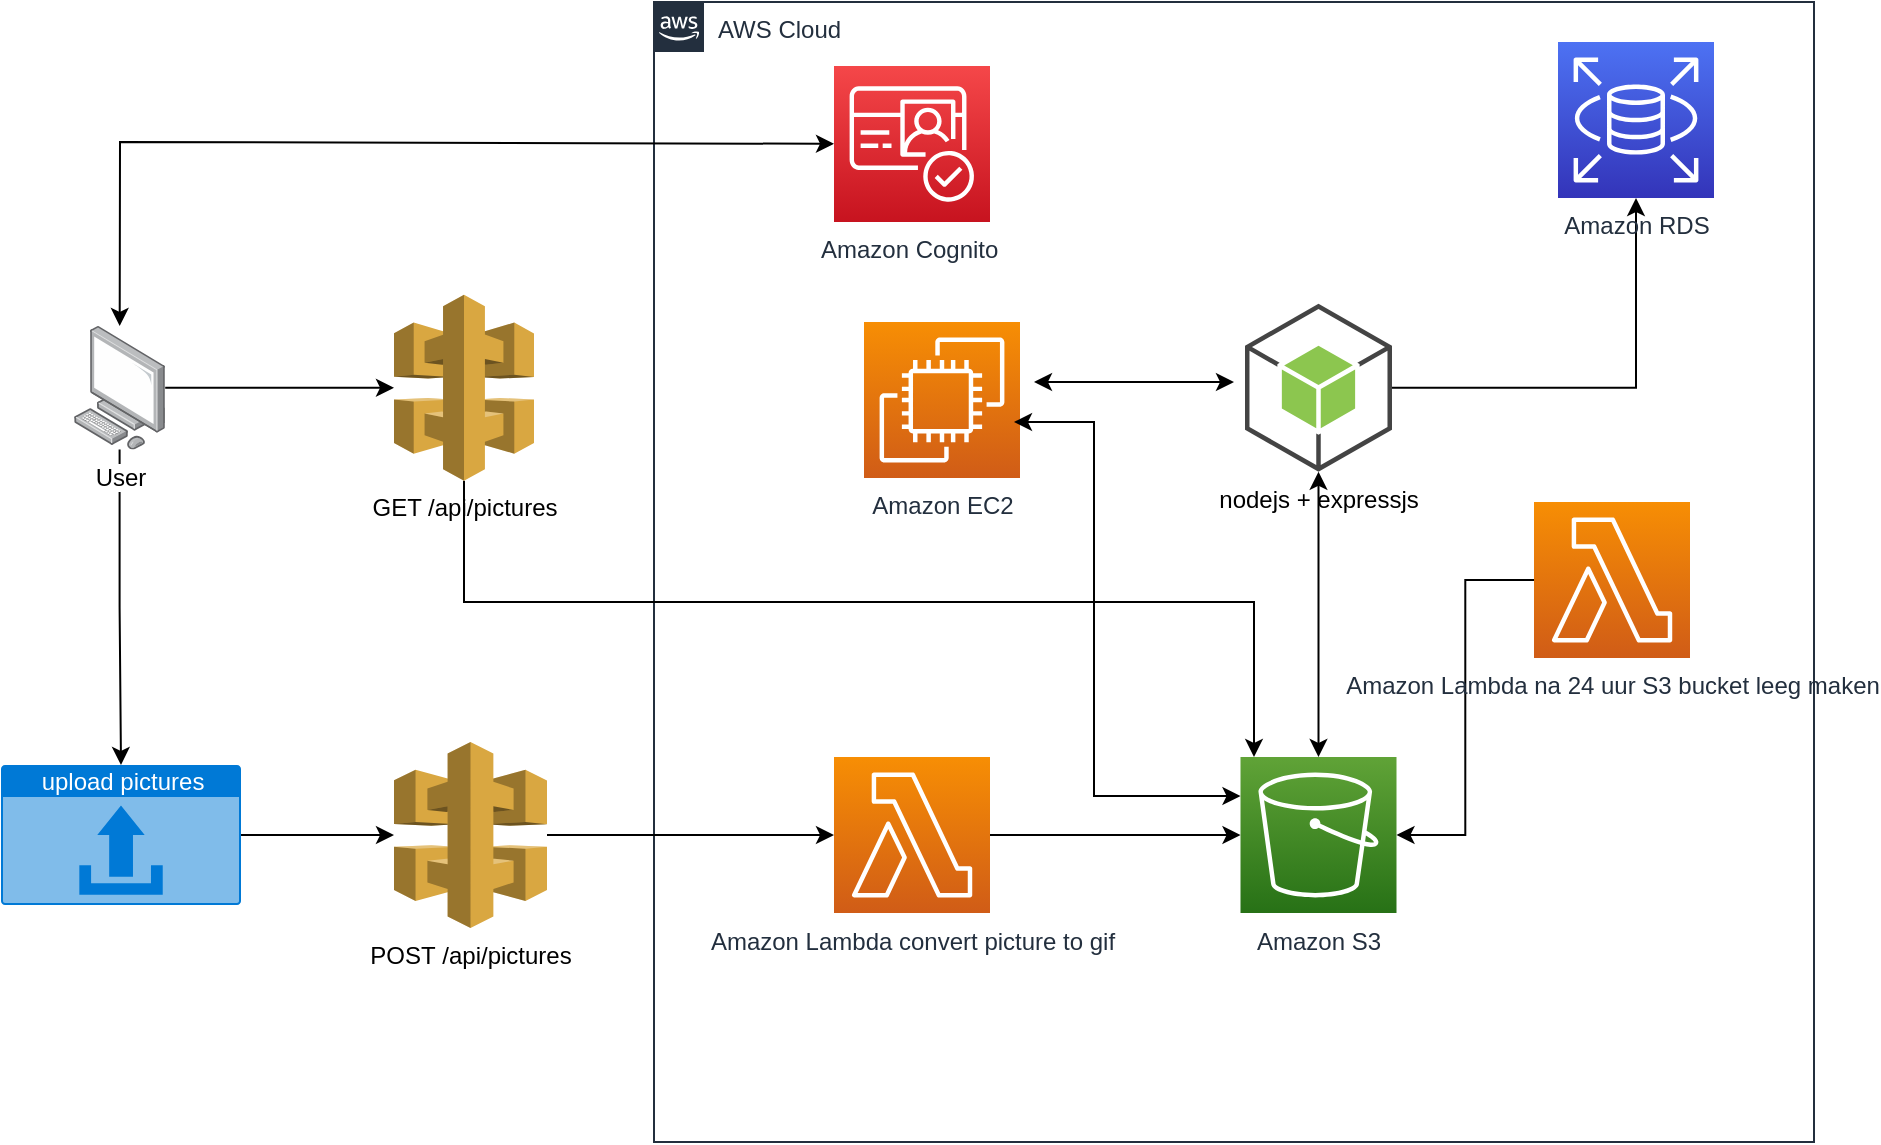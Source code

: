 <mxfile version="16.0.0" type="device"><diagram id="vkgTzdvRHM-VgYa8LJvY" name="Page-1"><mxGraphModel dx="1961" dy="1664" grid="1" gridSize="10" guides="1" tooltips="1" connect="1" arrows="1" fold="1" page="1" pageScale="1" pageWidth="850" pageHeight="1100" math="0" shadow="0"><root><mxCell id="0"/><mxCell id="1" parent="0"/><mxCell id="kHOjGcBMM5WDzZgTvbB5-20" style="edgeStyle=orthogonalEdgeStyle;rounded=0;orthogonalLoop=1;jettySize=auto;html=1;" parent="1" source="kHOjGcBMM5WDzZgTvbB5-1" target="kHOjGcBMM5WDzZgTvbB5-19" edge="1"><mxGeometry relative="1" as="geometry"/></mxCell><mxCell id="kHOjGcBMM5WDzZgTvbB5-37" style="edgeStyle=orthogonalEdgeStyle;rounded=0;orthogonalLoop=1;jettySize=auto;html=1;" parent="1" source="kHOjGcBMM5WDzZgTvbB5-1" target="kHOjGcBMM5WDzZgTvbB5-15" edge="1"><mxGeometry relative="1" as="geometry"/></mxCell><mxCell id="kHOjGcBMM5WDzZgTvbB5-1" value="User&lt;br&gt;" style="points=[];aspect=fixed;html=1;align=center;shadow=0;dashed=0;image;image=img/lib/allied_telesis/computer_and_terminals/Personal_Computer.svg;" parent="1" vertex="1"><mxGeometry x="30" y="52" width="45.6" height="61.8" as="geometry"/></mxCell><mxCell id="kHOjGcBMM5WDzZgTvbB5-13" value="AWS Cloud" style="points=[[0,0],[0.25,0],[0.5,0],[0.75,0],[1,0],[1,0.25],[1,0.5],[1,0.75],[1,1],[0.75,1],[0.5,1],[0.25,1],[0,1],[0,0.75],[0,0.5],[0,0.25]];outlineConnect=0;gradientColor=none;html=1;whiteSpace=wrap;fontSize=12;fontStyle=0;container=1;pointerEvents=0;collapsible=0;recursiveResize=0;shape=mxgraph.aws4.group;grIcon=mxgraph.aws4.group_aws_cloud_alt;strokeColor=#232F3E;fillColor=none;verticalAlign=top;align=left;spacingLeft=30;fontColor=#232F3E;dashed=0;" parent="1" vertex="1"><mxGeometry x="320" y="-110" width="580" height="570" as="geometry"/></mxCell><mxCell id="kHOjGcBMM5WDzZgTvbB5-2" value="Amazon Cognito&amp;nbsp;" style="sketch=0;points=[[0,0,0],[0.25,0,0],[0.5,0,0],[0.75,0,0],[1,0,0],[0,1,0],[0.25,1,0],[0.5,1,0],[0.75,1,0],[1,1,0],[0,0.25,0],[0,0.5,0],[0,0.75,0],[1,0.25,0],[1,0.5,0],[1,0.75,0]];outlineConnect=0;fontColor=#232F3E;gradientColor=#F54749;gradientDirection=north;fillColor=#C7131F;strokeColor=#ffffff;dashed=0;verticalLabelPosition=bottom;verticalAlign=top;align=center;html=1;fontSize=12;fontStyle=0;aspect=fixed;shape=mxgraph.aws4.resourceIcon;resIcon=mxgraph.aws4.cognito;" parent="kHOjGcBMM5WDzZgTvbB5-13" vertex="1"><mxGeometry x="90" y="32" width="78" height="78" as="geometry"/></mxCell><mxCell id="kHOjGcBMM5WDzZgTvbB5-23" value="Amazon EC2" style="sketch=0;points=[[0,0,0],[0.25,0,0],[0.5,0,0],[0.75,0,0],[1,0,0],[0,1,0],[0.25,1,0],[0.5,1,0],[0.75,1,0],[1,1,0],[0,0.25,0],[0,0.5,0],[0,0.75,0],[1,0.25,0],[1,0.5,0],[1,0.75,0]];outlineConnect=0;fontColor=#232F3E;gradientColor=#F78E04;gradientDirection=north;fillColor=#D05C17;strokeColor=#ffffff;dashed=0;verticalLabelPosition=bottom;verticalAlign=top;align=center;html=1;fontSize=12;fontStyle=0;aspect=fixed;shape=mxgraph.aws4.resourceIcon;resIcon=mxgraph.aws4.ec2;" parent="kHOjGcBMM5WDzZgTvbB5-13" vertex="1"><mxGeometry x="105" y="160" width="78" height="78" as="geometry"/></mxCell><mxCell id="Q_J_VC9gzmBuwLs7cAbh-2" style="edgeStyle=orthogonalEdgeStyle;rounded=0;orthogonalLoop=1;jettySize=auto;html=1;" edge="1" parent="kHOjGcBMM5WDzZgTvbB5-13" source="kHOjGcBMM5WDzZgTvbB5-27" target="kHOjGcBMM5WDzZgTvbB5-42"><mxGeometry relative="1" as="geometry"/></mxCell><mxCell id="kHOjGcBMM5WDzZgTvbB5-27" value="nodejs + expressjs&lt;br&gt;" style="outlineConnect=0;dashed=0;verticalLabelPosition=bottom;verticalAlign=top;align=center;html=1;shape=mxgraph.aws3.android;fillColor=#8CC64F;gradientColor=none;" parent="kHOjGcBMM5WDzZgTvbB5-13" vertex="1"><mxGeometry x="295.5" y="150.9" width="73.5" height="84" as="geometry"/></mxCell><mxCell id="kHOjGcBMM5WDzZgTvbB5-29" value="Amazon S3" style="sketch=0;points=[[0,0,0],[0.25,0,0],[0.5,0,0],[0.75,0,0],[1,0,0],[0,1,0],[0.25,1,0],[0.5,1,0],[0.75,1,0],[1,1,0],[0,0.25,0],[0,0.5,0],[0,0.75,0],[1,0.25,0],[1,0.5,0],[1,0.75,0]];outlineConnect=0;fontColor=#232F3E;gradientColor=#60A337;gradientDirection=north;fillColor=#277116;strokeColor=#ffffff;dashed=0;verticalLabelPosition=bottom;verticalAlign=top;align=center;html=1;fontSize=12;fontStyle=0;aspect=fixed;shape=mxgraph.aws4.resourceIcon;resIcon=mxgraph.aws4.s3;" parent="kHOjGcBMM5WDzZgTvbB5-13" vertex="1"><mxGeometry x="293.25" y="377.5" width="78" height="78" as="geometry"/></mxCell><mxCell id="kHOjGcBMM5WDzZgTvbB5-42" value="Amazon RDS" style="sketch=0;points=[[0,0,0],[0.25,0,0],[0.5,0,0],[0.75,0,0],[1,0,0],[0,1,0],[0.25,1,0],[0.5,1,0],[0.75,1,0],[1,1,0],[0,0.25,0],[0,0.5,0],[0,0.75,0],[1,0.25,0],[1,0.5,0],[1,0.75,0]];outlineConnect=0;fontColor=#232F3E;gradientColor=#4D72F3;gradientDirection=north;fillColor=#3334B9;strokeColor=#ffffff;dashed=0;verticalLabelPosition=bottom;verticalAlign=top;align=center;html=1;fontSize=12;fontStyle=0;aspect=fixed;shape=mxgraph.aws4.resourceIcon;resIcon=mxgraph.aws4.rds;" parent="kHOjGcBMM5WDzZgTvbB5-13" vertex="1"><mxGeometry x="452" y="20" width="78" height="78" as="geometry"/></mxCell><mxCell id="kHOjGcBMM5WDzZgTvbB5-65" style="edgeStyle=orthogonalEdgeStyle;rounded=0;orthogonalLoop=1;jettySize=auto;html=1;entryX=0;entryY=0.5;entryDx=0;entryDy=0;entryPerimeter=0;" parent="kHOjGcBMM5WDzZgTvbB5-13" source="kHOjGcBMM5WDzZgTvbB5-57" target="kHOjGcBMM5WDzZgTvbB5-29" edge="1"><mxGeometry relative="1" as="geometry"/></mxCell><mxCell id="kHOjGcBMM5WDzZgTvbB5-57" value="Amazon Lambda convert picture to gif" style="sketch=0;points=[[0,0,0],[0.25,0,0],[0.5,0,0],[0.75,0,0],[1,0,0],[0,1,0],[0.25,1,0],[0.5,1,0],[0.75,1,0],[1,1,0],[0,0.25,0],[0,0.5,0],[0,0.75,0],[1,0.25,0],[1,0.5,0],[1,0.75,0]];outlineConnect=0;fontColor=#232F3E;gradientColor=#F78E04;gradientDirection=north;fillColor=#D05C17;strokeColor=#ffffff;dashed=0;verticalLabelPosition=bottom;verticalAlign=top;align=center;html=1;fontSize=12;fontStyle=0;aspect=fixed;shape=mxgraph.aws4.resourceIcon;resIcon=mxgraph.aws4.lambda;" parent="kHOjGcBMM5WDzZgTvbB5-13" vertex="1"><mxGeometry x="90" y="377.5" width="78" height="78" as="geometry"/></mxCell><mxCell id="kHOjGcBMM5WDzZgTvbB5-81" value="" style="endArrow=classic;startArrow=classic;html=1;rounded=0;" parent="kHOjGcBMM5WDzZgTvbB5-13" edge="1"><mxGeometry width="50" height="50" relative="1" as="geometry"><mxPoint x="190" y="190" as="sourcePoint"/><mxPoint x="290" y="190" as="targetPoint"/></mxGeometry></mxCell><mxCell id="kHOjGcBMM5WDzZgTvbB5-82" value="" style="endArrow=classic;startArrow=classic;html=1;rounded=0;entryX=0.5;entryY=1;entryDx=0;entryDy=0;entryPerimeter=0;exitX=0.5;exitY=0;exitDx=0;exitDy=0;exitPerimeter=0;" parent="kHOjGcBMM5WDzZgTvbB5-13" source="kHOjGcBMM5WDzZgTvbB5-29" target="kHOjGcBMM5WDzZgTvbB5-27" edge="1"><mxGeometry width="50" height="50" relative="1" as="geometry"><mxPoint x="60" y="280" as="sourcePoint"/><mxPoint x="110" y="230" as="targetPoint"/></mxGeometry></mxCell><mxCell id="Q_J_VC9gzmBuwLs7cAbh-3" style="edgeStyle=orthogonalEdgeStyle;rounded=0;orthogonalLoop=1;jettySize=auto;html=1;entryX=1;entryY=0.5;entryDx=0;entryDy=0;entryPerimeter=0;" edge="1" parent="kHOjGcBMM5WDzZgTvbB5-13" source="Q_J_VC9gzmBuwLs7cAbh-1" target="kHOjGcBMM5WDzZgTvbB5-29"><mxGeometry relative="1" as="geometry"/></mxCell><mxCell id="Q_J_VC9gzmBuwLs7cAbh-1" value="Amazon Lambda na 24 uur S3 bucket leeg maken" style="sketch=0;points=[[0,0,0],[0.25,0,0],[0.5,0,0],[0.75,0,0],[1,0,0],[0,1,0],[0.25,1,0],[0.5,1,0],[0.75,1,0],[1,1,0],[0,0.25,0],[0,0.5,0],[0,0.75,0],[1,0.25,0],[1,0.5,0],[1,0.75,0]];outlineConnect=0;fontColor=#232F3E;gradientColor=#F78E04;gradientDirection=north;fillColor=#D05C17;strokeColor=#ffffff;dashed=0;verticalLabelPosition=bottom;verticalAlign=top;align=center;html=1;fontSize=12;fontStyle=0;aspect=fixed;shape=mxgraph.aws4.resourceIcon;resIcon=mxgraph.aws4.lambda;" vertex="1" parent="kHOjGcBMM5WDzZgTvbB5-13"><mxGeometry x="440" y="250" width="78" height="78" as="geometry"/></mxCell><mxCell id="kHOjGcBMM5WDzZgTvbB5-64" style="edgeStyle=orthogonalEdgeStyle;rounded=0;orthogonalLoop=1;jettySize=auto;html=1;" parent="1" source="kHOjGcBMM5WDzZgTvbB5-14" target="kHOjGcBMM5WDzZgTvbB5-57" edge="1"><mxGeometry relative="1" as="geometry"/></mxCell><mxCell id="kHOjGcBMM5WDzZgTvbB5-14" value="POST&amp;nbsp;/api/pictures" style="outlineConnect=0;dashed=0;verticalLabelPosition=bottom;verticalAlign=top;align=center;html=1;shape=mxgraph.aws3.api_gateway;fillColor=#D9A741;gradientColor=none;" parent="1" vertex="1"><mxGeometry x="190" y="260" width="76.5" height="93" as="geometry"/></mxCell><mxCell id="kHOjGcBMM5WDzZgTvbB5-79" style="edgeStyle=orthogonalEdgeStyle;rounded=0;orthogonalLoop=1;jettySize=auto;html=1;" parent="1" source="kHOjGcBMM5WDzZgTvbB5-15" target="kHOjGcBMM5WDzZgTvbB5-29" edge="1"><mxGeometry relative="1" as="geometry"><Array as="points"><mxPoint x="225" y="190"/><mxPoint x="620" y="190"/></Array></mxGeometry></mxCell><mxCell id="kHOjGcBMM5WDzZgTvbB5-15" value="GET /api/pictures&lt;br&gt;" style="outlineConnect=0;dashed=0;verticalLabelPosition=bottom;verticalAlign=top;align=center;html=1;shape=mxgraph.aws3.api_gateway;fillColor=#D9A741;gradientColor=none;" parent="1" vertex="1"><mxGeometry x="190" y="36.4" width="70" height="93" as="geometry"/></mxCell><mxCell id="kHOjGcBMM5WDzZgTvbB5-21" style="edgeStyle=orthogonalEdgeStyle;rounded=0;orthogonalLoop=1;jettySize=auto;html=1;" parent="1" source="kHOjGcBMM5WDzZgTvbB5-19" target="kHOjGcBMM5WDzZgTvbB5-14" edge="1"><mxGeometry relative="1" as="geometry"/></mxCell><mxCell id="kHOjGcBMM5WDzZgTvbB5-19" value="upload pictures&lt;br&gt;" style="html=1;strokeColor=none;fillColor=#0079D6;labelPosition=center;verticalLabelPosition=middle;verticalAlign=top;align=center;fontSize=12;outlineConnect=0;spacingTop=-6;fontColor=#FFFFFF;sketch=0;shape=mxgraph.sitemap.upload;" parent="1" vertex="1"><mxGeometry x="-6.5" y="271.5" width="120" height="70" as="geometry"/></mxCell><mxCell id="kHOjGcBMM5WDzZgTvbB5-78" value="" style="endArrow=classic;startArrow=classic;html=1;rounded=0;" parent="1" source="kHOjGcBMM5WDzZgTvbB5-1" target="kHOjGcBMM5WDzZgTvbB5-2" edge="1"><mxGeometry width="50" height="50" relative="1" as="geometry"><mxPoint x="75.6" y="-30" as="sourcePoint"/><mxPoint x="125.6" y="-80" as="targetPoint"/><Array as="points"><mxPoint x="53" y="-40"/></Array></mxGeometry></mxCell><mxCell id="kHOjGcBMM5WDzZgTvbB5-80" value="" style="endArrow=classic;startArrow=classic;html=1;rounded=0;exitX=0;exitY=0.25;exitDx=0;exitDy=0;exitPerimeter=0;" parent="1" source="kHOjGcBMM5WDzZgTvbB5-29" edge="1"><mxGeometry width="50" height="50" relative="1" as="geometry"><mxPoint x="380" y="170" as="sourcePoint"/><mxPoint x="500" y="100" as="targetPoint"/><Array as="points"><mxPoint x="540" y="287"/><mxPoint x="540" y="100"/><mxPoint x="510" y="100"/></Array></mxGeometry></mxCell></root></mxGraphModel></diagram></mxfile>